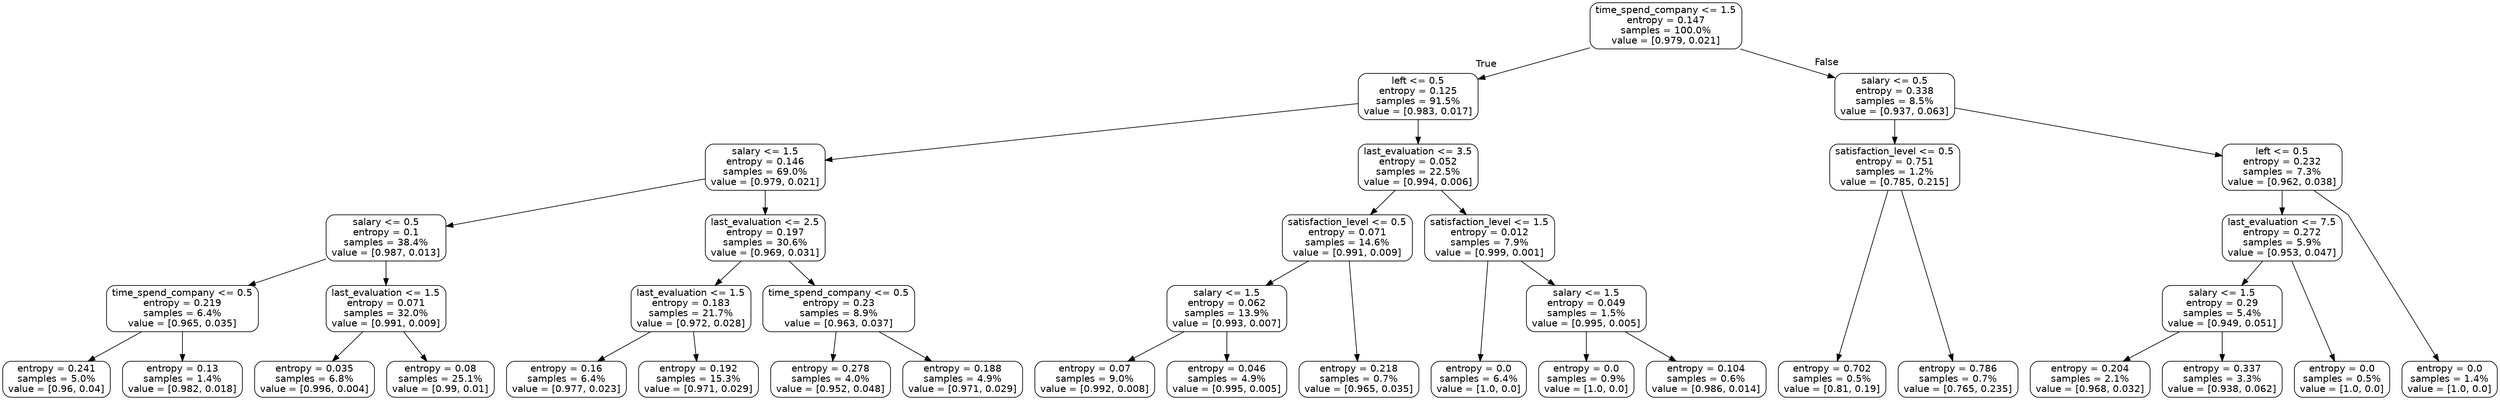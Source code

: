 digraph Tree {
node [shape=box, style="rounded", color="black", fontname=helvetica] ;
graph [ranksep=equally, splines=polyline] ;
edge [fontname=helvetica] ;
0 [label="time_spend_company <= 1.5\nentropy = 0.147\nsamples = 100.0%\nvalue = [0.979, 0.021]"] ;
1 [label="left <= 0.5\nentropy = 0.125\nsamples = 91.5%\nvalue = [0.983, 0.017]"] ;
0 -> 1 [labeldistance=2.5, labelangle=45, headlabel="True"] ;
2 [label="salary <= 1.5\nentropy = 0.146\nsamples = 69.0%\nvalue = [0.979, 0.021]"] ;
1 -> 2 ;
3 [label="salary <= 0.5\nentropy = 0.1\nsamples = 38.4%\nvalue = [0.987, 0.013]"] ;
2 -> 3 ;
4 [label="time_spend_company <= 0.5\nentropy = 0.219\nsamples = 6.4%\nvalue = [0.965, 0.035]"] ;
3 -> 4 ;
5 [label="entropy = 0.241\nsamples = 5.0%\nvalue = [0.96, 0.04]"] ;
4 -> 5 ;
6 [label="entropy = 0.13\nsamples = 1.4%\nvalue = [0.982, 0.018]"] ;
4 -> 6 ;
7 [label="last_evaluation <= 1.5\nentropy = 0.071\nsamples = 32.0%\nvalue = [0.991, 0.009]"] ;
3 -> 7 ;
8 [label="entropy = 0.035\nsamples = 6.8%\nvalue = [0.996, 0.004]"] ;
7 -> 8 ;
9 [label="entropy = 0.08\nsamples = 25.1%\nvalue = [0.99, 0.01]"] ;
7 -> 9 ;
10 [label="last_evaluation <= 2.5\nentropy = 0.197\nsamples = 30.6%\nvalue = [0.969, 0.031]"] ;
2 -> 10 ;
11 [label="last_evaluation <= 1.5\nentropy = 0.183\nsamples = 21.7%\nvalue = [0.972, 0.028]"] ;
10 -> 11 ;
12 [label="entropy = 0.16\nsamples = 6.4%\nvalue = [0.977, 0.023]"] ;
11 -> 12 ;
13 [label="entropy = 0.192\nsamples = 15.3%\nvalue = [0.971, 0.029]"] ;
11 -> 13 ;
14 [label="time_spend_company <= 0.5\nentropy = 0.23\nsamples = 8.9%\nvalue = [0.963, 0.037]"] ;
10 -> 14 ;
15 [label="entropy = 0.278\nsamples = 4.0%\nvalue = [0.952, 0.048]"] ;
14 -> 15 ;
16 [label="entropy = 0.188\nsamples = 4.9%\nvalue = [0.971, 0.029]"] ;
14 -> 16 ;
17 [label="last_evaluation <= 3.5\nentropy = 0.052\nsamples = 22.5%\nvalue = [0.994, 0.006]"] ;
1 -> 17 ;
18 [label="satisfaction_level <= 0.5\nentropy = 0.071\nsamples = 14.6%\nvalue = [0.991, 0.009]"] ;
17 -> 18 ;
19 [label="salary <= 1.5\nentropy = 0.062\nsamples = 13.9%\nvalue = [0.993, 0.007]"] ;
18 -> 19 ;
20 [label="entropy = 0.07\nsamples = 9.0%\nvalue = [0.992, 0.008]"] ;
19 -> 20 ;
21 [label="entropy = 0.046\nsamples = 4.9%\nvalue = [0.995, 0.005]"] ;
19 -> 21 ;
22 [label="entropy = 0.218\nsamples = 0.7%\nvalue = [0.965, 0.035]"] ;
18 -> 22 ;
23 [label="satisfaction_level <= 1.5\nentropy = 0.012\nsamples = 7.9%\nvalue = [0.999, 0.001]"] ;
17 -> 23 ;
24 [label="entropy = 0.0\nsamples = 6.4%\nvalue = [1.0, 0.0]"] ;
23 -> 24 ;
25 [label="salary <= 1.5\nentropy = 0.049\nsamples = 1.5%\nvalue = [0.995, 0.005]"] ;
23 -> 25 ;
26 [label="entropy = 0.0\nsamples = 0.9%\nvalue = [1.0, 0.0]"] ;
25 -> 26 ;
27 [label="entropy = 0.104\nsamples = 0.6%\nvalue = [0.986, 0.014]"] ;
25 -> 27 ;
28 [label="salary <= 0.5\nentropy = 0.338\nsamples = 8.5%\nvalue = [0.937, 0.063]"] ;
0 -> 28 [labeldistance=2.5, labelangle=-45, headlabel="False"] ;
29 [label="satisfaction_level <= 0.5\nentropy = 0.751\nsamples = 1.2%\nvalue = [0.785, 0.215]"] ;
28 -> 29 ;
30 [label="entropy = 0.702\nsamples = 0.5%\nvalue = [0.81, 0.19]"] ;
29 -> 30 ;
31 [label="entropy = 0.786\nsamples = 0.7%\nvalue = [0.765, 0.235]"] ;
29 -> 31 ;
32 [label="left <= 0.5\nentropy = 0.232\nsamples = 7.3%\nvalue = [0.962, 0.038]"] ;
28 -> 32 ;
33 [label="last_evaluation <= 7.5\nentropy = 0.272\nsamples = 5.9%\nvalue = [0.953, 0.047]"] ;
32 -> 33 ;
34 [label="salary <= 1.5\nentropy = 0.29\nsamples = 5.4%\nvalue = [0.949, 0.051]"] ;
33 -> 34 ;
35 [label="entropy = 0.204\nsamples = 2.1%\nvalue = [0.968, 0.032]"] ;
34 -> 35 ;
36 [label="entropy = 0.337\nsamples = 3.3%\nvalue = [0.938, 0.062]"] ;
34 -> 36 ;
37 [label="entropy = 0.0\nsamples = 0.5%\nvalue = [1.0, 0.0]"] ;
33 -> 37 ;
38 [label="entropy = 0.0\nsamples = 1.4%\nvalue = [1.0, 0.0]"] ;
32 -> 38 ;
{rank=same ; 0} ;
{rank=same ; 1; 28} ;
{rank=same ; 2; 17; 29; 32} ;
{rank=same ; 3; 10; 18; 23; 33} ;
{rank=same ; 4; 7; 11; 14; 19; 25; 34} ;
{rank=same ; 5; 6; 8; 9; 12; 13; 15; 16; 20; 21; 22; 24; 26; 27; 30; 31; 35; 36; 37; 38} ;
}